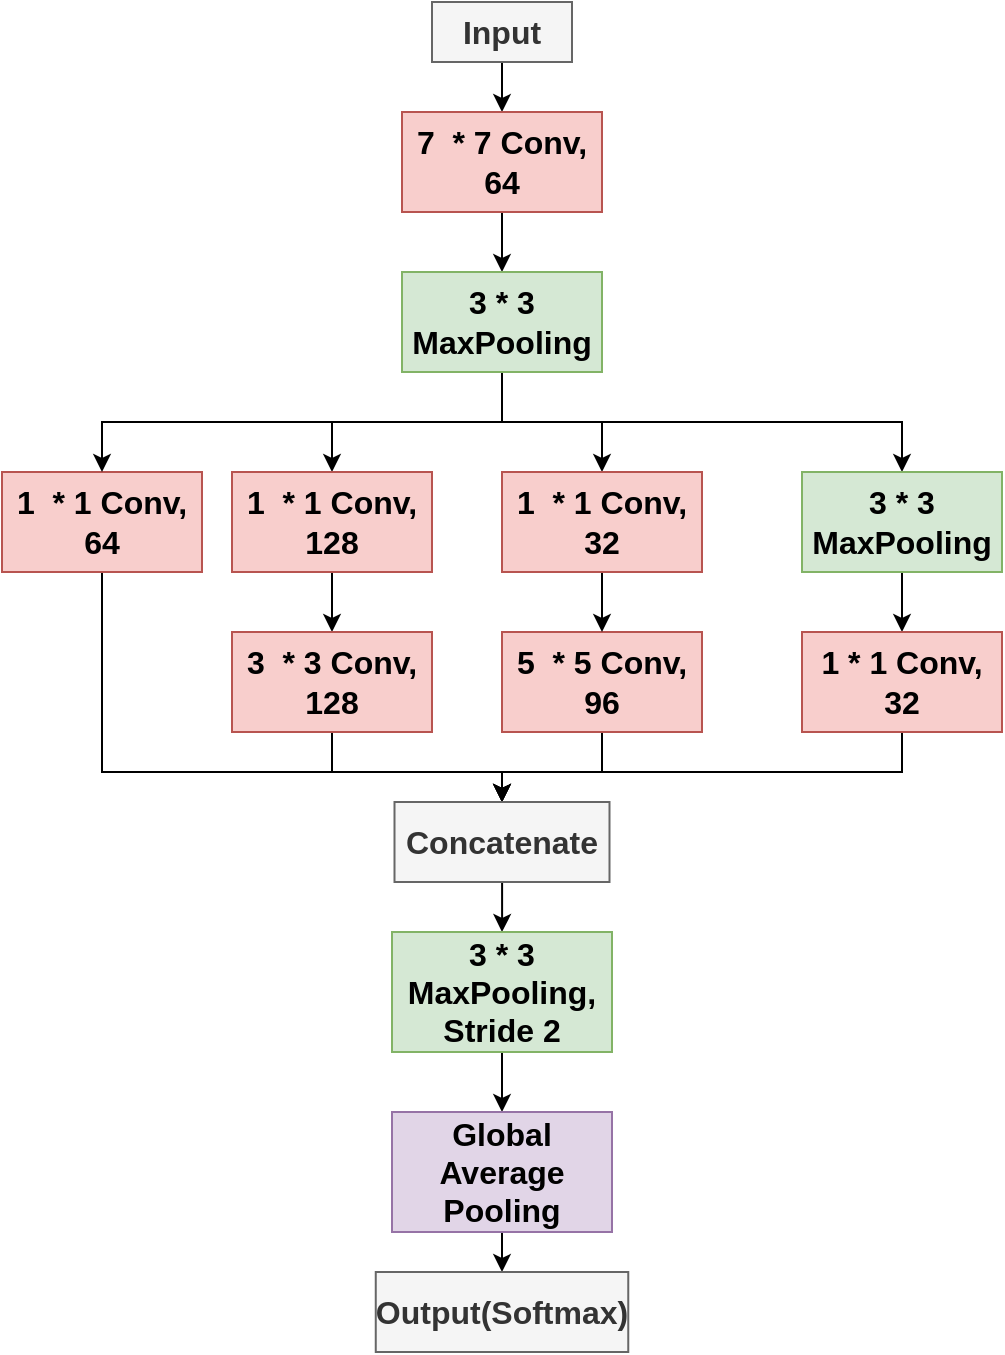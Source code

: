 <mxfile version="24.2.1" type="device">
  <diagram name="Page-1" id="FN4ID3uMUfpNOGxWHM7h">
    <mxGraphModel dx="1513" dy="753" grid="1" gridSize="10" guides="1" tooltips="1" connect="1" arrows="1" fold="1" page="1" pageScale="1" pageWidth="827" pageHeight="1169" math="0" shadow="0">
      <root>
        <mxCell id="0" />
        <mxCell id="1" parent="0" />
        <mxCell id="9YZgZRh4ljf_-U1XFcwk-11" style="edgeStyle=orthogonalEdgeStyle;rounded=0;orthogonalLoop=1;jettySize=auto;html=1;exitX=0.5;exitY=0;exitDx=0;exitDy=0;entryX=0.5;entryY=1;entryDx=0;entryDy=0;" edge="1" parent="1" source="9YZgZRh4ljf_-U1XFcwk-1" target="9YZgZRh4ljf_-U1XFcwk-3">
          <mxGeometry relative="1" as="geometry" />
        </mxCell>
        <mxCell id="9YZgZRh4ljf_-U1XFcwk-1" value="&lt;b&gt;&lt;font style=&quot;font-size: 16px;&quot;&gt;Input&lt;/font&gt;&lt;/b&gt;" style="rounded=0;whiteSpace=wrap;html=1;direction=west;rotation=0;fillColor=#f5f5f5;fontColor=#333333;strokeColor=#666666;" vertex="1" parent="1">
          <mxGeometry x="45" y="185" width="70" height="30" as="geometry" />
        </mxCell>
        <mxCell id="9YZgZRh4ljf_-U1XFcwk-24" style="edgeStyle=orthogonalEdgeStyle;rounded=0;orthogonalLoop=1;jettySize=auto;html=1;exitX=0.5;exitY=0;exitDx=0;exitDy=0;entryX=0.5;entryY=1;entryDx=0;entryDy=0;" edge="1" parent="1" source="9YZgZRh4ljf_-U1XFcwk-2" target="9YZgZRh4ljf_-U1XFcwk-23">
          <mxGeometry relative="1" as="geometry">
            <Array as="points">
              <mxPoint x="-120" y="570" />
              <mxPoint x="80" y="570" />
            </Array>
          </mxGeometry>
        </mxCell>
        <mxCell id="9YZgZRh4ljf_-U1XFcwk-2" value="&lt;b&gt;&lt;font style=&quot;font-size: 16px;&quot;&gt;1&amp;nbsp; * 1 Conv, 64&lt;/font&gt;&lt;/b&gt;" style="rounded=0;whiteSpace=wrap;html=1;direction=west;rotation=0;fillColor=#f8cecc;strokeColor=#b85450;" vertex="1" parent="1">
          <mxGeometry x="-170" y="420" width="100" height="50" as="geometry" />
        </mxCell>
        <mxCell id="9YZgZRh4ljf_-U1XFcwk-9" value="" style="edgeStyle=orthogonalEdgeStyle;rounded=0;orthogonalLoop=1;jettySize=auto;html=1;" edge="1" parent="1" source="9YZgZRh4ljf_-U1XFcwk-3" target="9YZgZRh4ljf_-U1XFcwk-4">
          <mxGeometry relative="1" as="geometry" />
        </mxCell>
        <mxCell id="9YZgZRh4ljf_-U1XFcwk-3" value="&lt;b&gt;&lt;font style=&quot;font-size: 16px;&quot;&gt;7&amp;nbsp; * 7 Conv, 64&lt;/font&gt;&lt;/b&gt;" style="rounded=0;whiteSpace=wrap;html=1;direction=west;rotation=0;fillColor=#f8cecc;strokeColor=#b85450;" vertex="1" parent="1">
          <mxGeometry x="30" y="240" width="100" height="50" as="geometry" />
        </mxCell>
        <mxCell id="9YZgZRh4ljf_-U1XFcwk-8" style="edgeStyle=orthogonalEdgeStyle;rounded=0;orthogonalLoop=1;jettySize=auto;html=1;exitX=0.5;exitY=0;exitDx=0;exitDy=0;entryX=0.5;entryY=1;entryDx=0;entryDy=0;" edge="1" parent="1" source="9YZgZRh4ljf_-U1XFcwk-4" target="9YZgZRh4ljf_-U1XFcwk-2">
          <mxGeometry relative="1" as="geometry" />
        </mxCell>
        <mxCell id="9YZgZRh4ljf_-U1XFcwk-12" style="edgeStyle=orthogonalEdgeStyle;rounded=0;orthogonalLoop=1;jettySize=auto;html=1;exitX=0.5;exitY=0;exitDx=0;exitDy=0;entryX=0.5;entryY=1;entryDx=0;entryDy=0;" edge="1" parent="1" source="9YZgZRh4ljf_-U1XFcwk-4" target="9YZgZRh4ljf_-U1XFcwk-5">
          <mxGeometry relative="1" as="geometry" />
        </mxCell>
        <mxCell id="9YZgZRh4ljf_-U1XFcwk-16" style="edgeStyle=orthogonalEdgeStyle;rounded=0;orthogonalLoop=1;jettySize=auto;html=1;exitX=0.5;exitY=0;exitDx=0;exitDy=0;entryX=0.5;entryY=1;entryDx=0;entryDy=0;" edge="1" parent="1" source="9YZgZRh4ljf_-U1XFcwk-4" target="9YZgZRh4ljf_-U1XFcwk-15">
          <mxGeometry relative="1" as="geometry" />
        </mxCell>
        <mxCell id="9YZgZRh4ljf_-U1XFcwk-20" style="edgeStyle=orthogonalEdgeStyle;rounded=0;orthogonalLoop=1;jettySize=auto;html=1;exitX=0.5;exitY=0;exitDx=0;exitDy=0;entryX=0.5;entryY=1;entryDx=0;entryDy=0;" edge="1" parent="1" source="9YZgZRh4ljf_-U1XFcwk-4" target="9YZgZRh4ljf_-U1XFcwk-18">
          <mxGeometry relative="1" as="geometry" />
        </mxCell>
        <mxCell id="9YZgZRh4ljf_-U1XFcwk-4" value="&lt;span style=&quot;font-size: 16px;&quot;&gt;&lt;b&gt;3 * 3 MaxPooling&lt;/b&gt;&lt;/span&gt;" style="rounded=0;whiteSpace=wrap;html=1;direction=west;rotation=0;fillColor=#d5e8d4;strokeColor=#82b366;" vertex="1" parent="1">
          <mxGeometry x="30" y="320" width="100" height="50" as="geometry" />
        </mxCell>
        <mxCell id="9YZgZRh4ljf_-U1XFcwk-7" value="" style="edgeStyle=orthogonalEdgeStyle;rounded=0;orthogonalLoop=1;jettySize=auto;html=1;" edge="1" parent="1" source="9YZgZRh4ljf_-U1XFcwk-5" target="9YZgZRh4ljf_-U1XFcwk-6">
          <mxGeometry relative="1" as="geometry" />
        </mxCell>
        <mxCell id="9YZgZRh4ljf_-U1XFcwk-5" value="&lt;b&gt;&lt;font style=&quot;font-size: 16px;&quot;&gt;1&amp;nbsp; * 1 Conv, 128&lt;/font&gt;&lt;/b&gt;" style="rounded=0;whiteSpace=wrap;html=1;direction=west;rotation=0;fillColor=#f8cecc;strokeColor=#b85450;" vertex="1" parent="1">
          <mxGeometry x="-55" y="420" width="100" height="50" as="geometry" />
        </mxCell>
        <mxCell id="9YZgZRh4ljf_-U1XFcwk-25" style="edgeStyle=orthogonalEdgeStyle;rounded=0;orthogonalLoop=1;jettySize=auto;html=1;exitX=0.5;exitY=0;exitDx=0;exitDy=0;entryX=0.5;entryY=1;entryDx=0;entryDy=0;" edge="1" parent="1" source="9YZgZRh4ljf_-U1XFcwk-6" target="9YZgZRh4ljf_-U1XFcwk-23">
          <mxGeometry relative="1" as="geometry">
            <mxPoint x="160" y="620" as="targetPoint" />
            <Array as="points">
              <mxPoint x="-5" y="570" />
              <mxPoint x="80" y="570" />
            </Array>
          </mxGeometry>
        </mxCell>
        <mxCell id="9YZgZRh4ljf_-U1XFcwk-6" value="&lt;b&gt;&lt;font style=&quot;font-size: 16px;&quot;&gt;3&amp;nbsp; * 3 Conv, 128&lt;/font&gt;&lt;/b&gt;" style="rounded=0;whiteSpace=wrap;html=1;direction=west;rotation=0;fillColor=#f8cecc;strokeColor=#b85450;" vertex="1" parent="1">
          <mxGeometry x="-55" y="500" width="100" height="50" as="geometry" />
        </mxCell>
        <mxCell id="9YZgZRh4ljf_-U1XFcwk-26" style="edgeStyle=orthogonalEdgeStyle;rounded=0;orthogonalLoop=1;jettySize=auto;html=1;exitX=0.5;exitY=0;exitDx=0;exitDy=0;entryX=0.5;entryY=1;entryDx=0;entryDy=0;" edge="1" parent="1" source="9YZgZRh4ljf_-U1XFcwk-14" target="9YZgZRh4ljf_-U1XFcwk-23">
          <mxGeometry relative="1" as="geometry">
            <Array as="points">
              <mxPoint x="130" y="570" />
              <mxPoint x="80" y="570" />
            </Array>
          </mxGeometry>
        </mxCell>
        <mxCell id="9YZgZRh4ljf_-U1XFcwk-14" value="&lt;b&gt;&lt;font style=&quot;font-size: 16px;&quot;&gt;5&amp;nbsp; * 5 Conv, 96&lt;/font&gt;&lt;/b&gt;" style="rounded=0;whiteSpace=wrap;html=1;direction=west;rotation=0;fillColor=#f8cecc;strokeColor=#b85450;" vertex="1" parent="1">
          <mxGeometry x="80" y="500" width="100" height="50" as="geometry" />
        </mxCell>
        <mxCell id="9YZgZRh4ljf_-U1XFcwk-17" value="" style="edgeStyle=orthogonalEdgeStyle;rounded=0;orthogonalLoop=1;jettySize=auto;html=1;" edge="1" parent="1" source="9YZgZRh4ljf_-U1XFcwk-15" target="9YZgZRh4ljf_-U1XFcwk-14">
          <mxGeometry relative="1" as="geometry" />
        </mxCell>
        <mxCell id="9YZgZRh4ljf_-U1XFcwk-15" value="&lt;b&gt;&lt;font style=&quot;font-size: 16px;&quot;&gt;1&amp;nbsp; * 1 Conv, 32&lt;/font&gt;&lt;/b&gt;" style="rounded=0;whiteSpace=wrap;html=1;direction=west;rotation=0;fillColor=#f8cecc;strokeColor=#b85450;" vertex="1" parent="1">
          <mxGeometry x="80" y="420" width="100" height="50" as="geometry" />
        </mxCell>
        <mxCell id="9YZgZRh4ljf_-U1XFcwk-22" value="" style="edgeStyle=orthogonalEdgeStyle;rounded=0;orthogonalLoop=1;jettySize=auto;html=1;" edge="1" parent="1" source="9YZgZRh4ljf_-U1XFcwk-18" target="9YZgZRh4ljf_-U1XFcwk-21">
          <mxGeometry relative="1" as="geometry" />
        </mxCell>
        <mxCell id="9YZgZRh4ljf_-U1XFcwk-18" value="&lt;span style=&quot;font-size: 16px;&quot;&gt;&lt;b&gt;3 * 3 MaxPooling&lt;/b&gt;&lt;/span&gt;" style="rounded=0;whiteSpace=wrap;html=1;direction=west;rotation=0;fillColor=#d5e8d4;strokeColor=#82b366;" vertex="1" parent="1">
          <mxGeometry x="230" y="420" width="100" height="50" as="geometry" />
        </mxCell>
        <mxCell id="9YZgZRh4ljf_-U1XFcwk-27" style="edgeStyle=orthogonalEdgeStyle;rounded=0;orthogonalLoop=1;jettySize=auto;html=1;exitX=0.5;exitY=0;exitDx=0;exitDy=0;entryX=0.5;entryY=1;entryDx=0;entryDy=0;" edge="1" parent="1" source="9YZgZRh4ljf_-U1XFcwk-21" target="9YZgZRh4ljf_-U1XFcwk-23">
          <mxGeometry relative="1" as="geometry">
            <Array as="points">
              <mxPoint x="280" y="570" />
              <mxPoint x="80" y="570" />
            </Array>
          </mxGeometry>
        </mxCell>
        <mxCell id="9YZgZRh4ljf_-U1XFcwk-21" value="&lt;span style=&quot;font-size: 16px;&quot;&gt;&lt;b&gt;1 * 1 Conv, 32&lt;/b&gt;&lt;/span&gt;" style="rounded=0;whiteSpace=wrap;html=1;direction=west;rotation=0;fillColor=#f8cecc;strokeColor=#b85450;" vertex="1" parent="1">
          <mxGeometry x="230" y="500" width="100" height="50" as="geometry" />
        </mxCell>
        <mxCell id="9YZgZRh4ljf_-U1XFcwk-29" value="" style="edgeStyle=orthogonalEdgeStyle;rounded=0;orthogonalLoop=1;jettySize=auto;html=1;" edge="1" parent="1" source="9YZgZRh4ljf_-U1XFcwk-23" target="9YZgZRh4ljf_-U1XFcwk-28">
          <mxGeometry relative="1" as="geometry" />
        </mxCell>
        <mxCell id="9YZgZRh4ljf_-U1XFcwk-23" value="&lt;b&gt;&lt;font style=&quot;font-size: 16px;&quot;&gt;Concatenate&lt;/font&gt;&lt;/b&gt;" style="rounded=0;whiteSpace=wrap;html=1;direction=west;rotation=0;fillColor=#f5f5f5;fontColor=#333333;strokeColor=#666666;" vertex="1" parent="1">
          <mxGeometry x="26.25" y="585" width="107.5" height="40" as="geometry" />
        </mxCell>
        <mxCell id="9YZgZRh4ljf_-U1XFcwk-31" value="" style="edgeStyle=orthogonalEdgeStyle;rounded=0;orthogonalLoop=1;jettySize=auto;html=1;" edge="1" parent="1" source="9YZgZRh4ljf_-U1XFcwk-28" target="9YZgZRh4ljf_-U1XFcwk-30">
          <mxGeometry relative="1" as="geometry" />
        </mxCell>
        <mxCell id="9YZgZRh4ljf_-U1XFcwk-28" value="&lt;span style=&quot;font-size: 16px;&quot;&gt;&lt;b&gt;3 * 3 MaxPooling,&lt;/b&gt;&lt;/span&gt;&lt;div&gt;&lt;span style=&quot;font-size: 16px;&quot;&gt;&lt;b&gt;Stride 2&lt;/b&gt;&lt;/span&gt;&lt;/div&gt;" style="rounded=0;whiteSpace=wrap;html=1;direction=west;rotation=0;fillColor=#d5e8d4;strokeColor=#82b366;" vertex="1" parent="1">
          <mxGeometry x="25" y="650" width="110" height="60" as="geometry" />
        </mxCell>
        <mxCell id="9YZgZRh4ljf_-U1XFcwk-33" value="" style="edgeStyle=orthogonalEdgeStyle;rounded=0;orthogonalLoop=1;jettySize=auto;html=1;" edge="1" parent="1" source="9YZgZRh4ljf_-U1XFcwk-30" target="9YZgZRh4ljf_-U1XFcwk-32">
          <mxGeometry relative="1" as="geometry" />
        </mxCell>
        <mxCell id="9YZgZRh4ljf_-U1XFcwk-30" value="&lt;span style=&quot;font-size: 16px;&quot;&gt;&lt;b&gt;Global Average Pooling&lt;/b&gt;&lt;/span&gt;" style="rounded=0;whiteSpace=wrap;html=1;direction=west;rotation=0;fillColor=#e1d5e7;strokeColor=#9673a6;" vertex="1" parent="1">
          <mxGeometry x="25" y="740" width="110" height="60" as="geometry" />
        </mxCell>
        <mxCell id="9YZgZRh4ljf_-U1XFcwk-32" value="&lt;span style=&quot;font-size: 16px;&quot;&gt;&lt;b&gt;Output(Softmax)&lt;/b&gt;&lt;/span&gt;" style="rounded=0;whiteSpace=wrap;html=1;direction=west;rotation=0;fillColor=#f5f5f5;strokeColor=#666666;fontColor=#333333;" vertex="1" parent="1">
          <mxGeometry x="16.88" y="820" width="126.25" height="40" as="geometry" />
        </mxCell>
      </root>
    </mxGraphModel>
  </diagram>
</mxfile>
